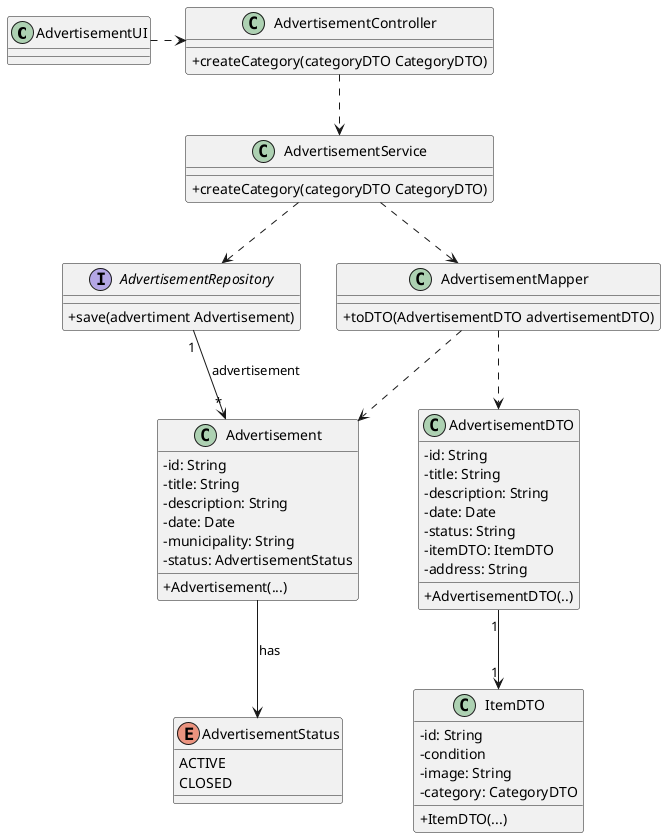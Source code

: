 @startuml
skinparam packageStyle rectangle
skinparam shadowing false
skinparam linetype polyline
skinparam classAttributeIconSize 0

class AdvertisementUI {
}

class AdvertisementController {
    + createCategory(categoryDTO CategoryDTO)
}

class AdvertisementService {
    + createCategory(categoryDTO CategoryDTO)
}

interface AdvertisementRepository {
    + save(advertiment Advertisement)
}

class AdvertisementMapper {
    + toDTO(AdvertisementDTO advertisementDTO)
}

class Advertisement {
    - id: String
    - title: String
    - description: String
    - date: Date
    - municipality: String
    - status: AdvertisementStatus
    + Advertisement(...)
}

enum AdvertisementStatus {
    ACTIVE
    CLOSED
}

class AdvertisementDTO {
    - id: String
    - title: String
    - description: String
    - date: Date
    - status: String
    - itemDTO: ItemDTO
    - address: String
    + AdvertisementDTO(..)
}

class ItemDTO {
    - id: String
    - condition
    - image: String
    - category: CategoryDTO
    + ItemDTO(...)
}

AdvertisementUI .> AdvertisementController
AdvertisementController ..> AdvertisementService
AdvertisementService ..> AdvertisementRepository
AdvertisementService ..> AdvertisementMapper
AdvertisementRepository "1" --> "*" Advertisement : advertisement
AdvertisementMapper ..> Advertisement
AdvertisementMapper ..> AdvertisementDTO
AdvertisementDTO "1" --> "1" ItemDTO
Advertisement --> AdvertisementStatus : has

@enduml